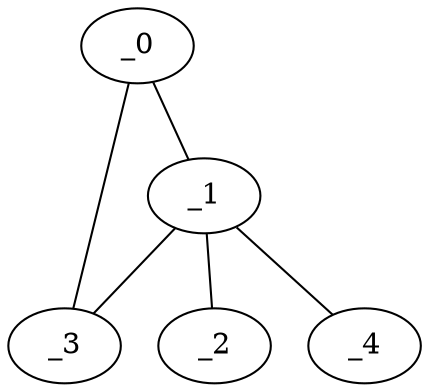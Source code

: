 graph YP1_0144 {
	_0	 [x="0.494157",
		y="3.01961"];
	_1	 [x="1.51",
		y="2.01"];
	_0 -- _1;
	_3	 [x="1.91798",
		y="2.86347"];
	_0 -- _3;
	_2	 [x="1.80322",
		y="0.299999"];
	_1 -- _2;
	_1 -- _3;
	_4	 [x="2.4029",
		y="0.755049"];
	_1 -- _4;
}
